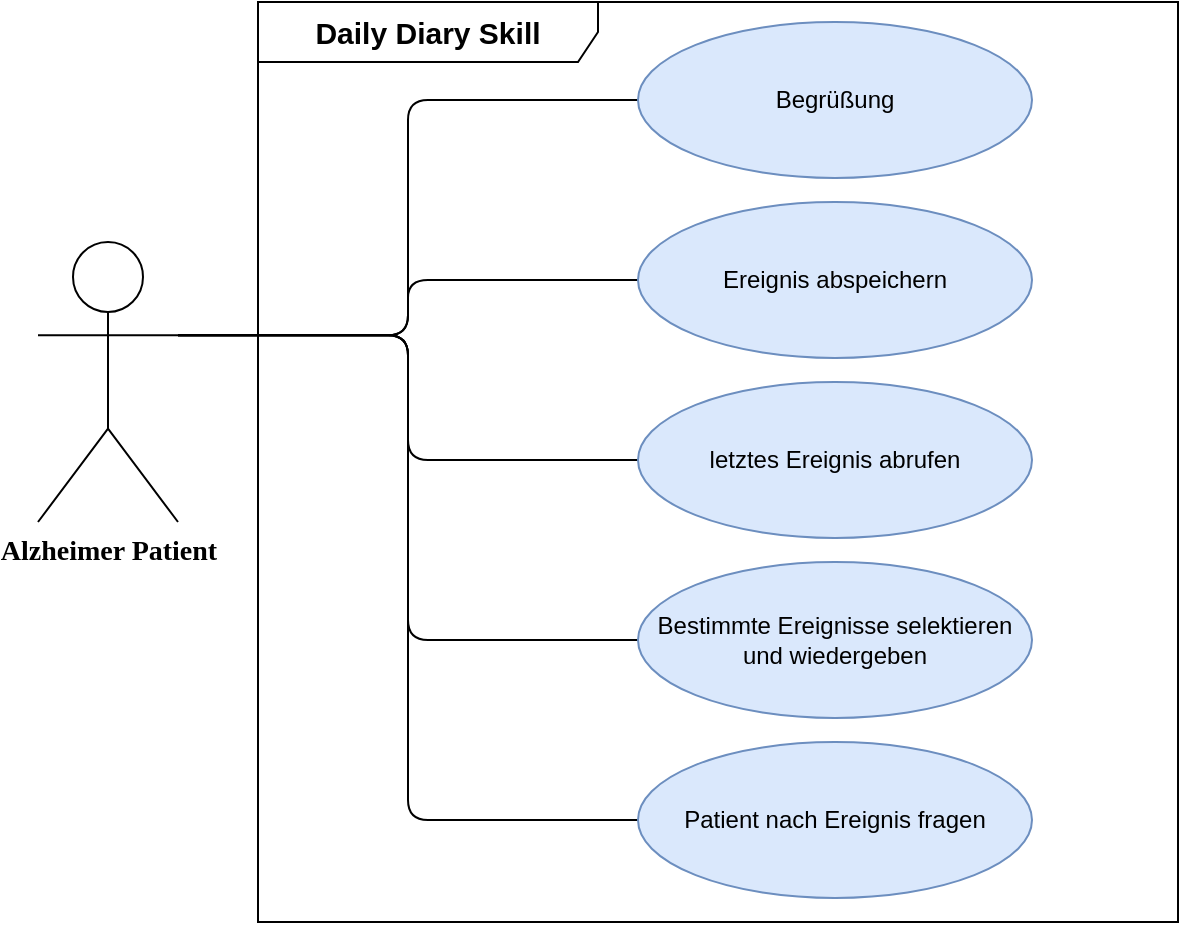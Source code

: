 <mxfile version="12.2.2" pages="1"><diagram id="Je1FooJhzuHT53Z0Bz7R" name="Page-1"><mxGraphModel dx="936" dy="609" grid="1" gridSize="10" guides="1" tooltips="1" connect="1" arrows="1" fold="1" page="1" pageScale="1" pageWidth="827" pageHeight="1169" math="0" shadow="0"><root><mxCell id="0"/><mxCell id="1" parent="0"/><mxCell id="E632Mw4CAyd_PSeTcyW9-2" value="&lt;font style=&quot;font-size: 15px&quot;&gt;&lt;b&gt;Daily Diary Skill&lt;/b&gt;&lt;/font&gt;" style="shape=umlFrame;whiteSpace=wrap;html=1;width=170;height=30;" vertex="1" parent="1"><mxGeometry x="150" y="70" width="460" height="460" as="geometry"/></mxCell><mxCell id="E632Mw4CAyd_PSeTcyW9-36" style="edgeStyle=orthogonalEdgeStyle;rounded=1;comic=0;orthogonalLoop=1;jettySize=auto;html=1;exitX=1;exitY=0.333;exitDx=0;exitDy=0;exitPerimeter=0;entryX=0;entryY=0.5;entryDx=0;entryDy=0;shadow=0;startArrow=none;startFill=0;strokeColor=#000000;endArrow=none;endFill=0;" edge="1" parent="1" source="E632Mw4CAyd_PSeTcyW9-1" target="E632Mw4CAyd_PSeTcyW9-19"><mxGeometry relative="1" as="geometry"/></mxCell><mxCell id="E632Mw4CAyd_PSeTcyW9-37" style="edgeStyle=orthogonalEdgeStyle;rounded=1;comic=0;orthogonalLoop=1;jettySize=auto;html=1;exitX=1;exitY=0.333;exitDx=0;exitDy=0;exitPerimeter=0;shadow=0;endArrow=none;endFill=0;" edge="1" parent="1" source="E632Mw4CAyd_PSeTcyW9-1" target="E632Mw4CAyd_PSeTcyW9-5"><mxGeometry relative="1" as="geometry"/></mxCell><mxCell id="E632Mw4CAyd_PSeTcyW9-38" style="edgeStyle=orthogonalEdgeStyle;rounded=1;comic=0;orthogonalLoop=1;jettySize=auto;html=1;exitX=1;exitY=0.333;exitDx=0;exitDy=0;exitPerimeter=0;shadow=0;endArrow=none;endFill=0;" edge="1" parent="1" source="E632Mw4CAyd_PSeTcyW9-1" target="E632Mw4CAyd_PSeTcyW9-6"><mxGeometry relative="1" as="geometry"/></mxCell><mxCell id="E632Mw4CAyd_PSeTcyW9-40" style="edgeStyle=orthogonalEdgeStyle;rounded=1;comic=0;orthogonalLoop=1;jettySize=auto;html=1;exitX=1;exitY=0.333;exitDx=0;exitDy=0;exitPerimeter=0;entryX=0;entryY=0.5;entryDx=0;entryDy=0;shadow=0;endArrow=none;endFill=0;" edge="1" parent="1" source="E632Mw4CAyd_PSeTcyW9-1" target="E632Mw4CAyd_PSeTcyW9-10"><mxGeometry relative="1" as="geometry"/></mxCell><mxCell id="E632Mw4CAyd_PSeTcyW9-41" style="edgeStyle=orthogonalEdgeStyle;rounded=1;comic=0;orthogonalLoop=1;jettySize=auto;html=1;exitX=1;exitY=0.333;exitDx=0;exitDy=0;exitPerimeter=0;entryX=0;entryY=0.5;entryDx=0;entryDy=0;shadow=0;endArrow=none;endFill=0;" edge="1" parent="1" source="E632Mw4CAyd_PSeTcyW9-1" target="E632Mw4CAyd_PSeTcyW9-14"><mxGeometry relative="1" as="geometry"/></mxCell><mxCell id="E632Mw4CAyd_PSeTcyW9-1" value="&lt;font style=&quot;font-size: 14px&quot; face=&quot;Georgia&quot;&gt;&lt;b&gt;Alzheimer Patient&lt;/b&gt;&lt;/font&gt;" style="shape=umlActor;verticalLabelPosition=bottom;labelBackgroundColor=#ffffff;verticalAlign=top;html=1;" vertex="1" parent="1"><mxGeometry x="40" y="190" width="70" height="140" as="geometry"/></mxCell><mxCell id="E632Mw4CAyd_PSeTcyW9-6" value="letztes Ereignis abrufen" style="ellipse;whiteSpace=wrap;html=1;fillColor=#dae8fc;strokeColor=#6c8ebf;" vertex="1" parent="1"><mxGeometry x="340" y="260" width="197" height="78" as="geometry"/></mxCell><mxCell id="E632Mw4CAyd_PSeTcyW9-10" value="Bestimmte Ereignisse selektieren und wiedergeben" style="ellipse;whiteSpace=wrap;html=1;fillColor=#dae8fc;strokeColor=#6c8ebf;" vertex="1" parent="1"><mxGeometry x="340" y="350" width="197" height="78" as="geometry"/></mxCell><mxCell id="E632Mw4CAyd_PSeTcyW9-14" value="Patient nach Ereignis fragen" style="ellipse;whiteSpace=wrap;html=1;fillColor=#dae8fc;strokeColor=#6c8ebf;" vertex="1" parent="1"><mxGeometry x="340" y="440" width="197" height="78" as="geometry"/></mxCell><mxCell id="E632Mw4CAyd_PSeTcyW9-19" value="Begrüßung" style="ellipse;whiteSpace=wrap;html=1;fillColor=#dae8fc;strokeColor=#6c8ebf;" vertex="1" parent="1"><mxGeometry x="340" y="80" width="197" height="78" as="geometry"/></mxCell><mxCell id="E632Mw4CAyd_PSeTcyW9-5" value="Ereignis abspeichern" style="ellipse;whiteSpace=wrap;html=1;fillColor=#dae8fc;strokeColor=#6c8ebf;" vertex="1" parent="1"><mxGeometry x="340" y="170" width="197" height="78" as="geometry"/></mxCell></root></mxGraphModel></diagram></mxfile>